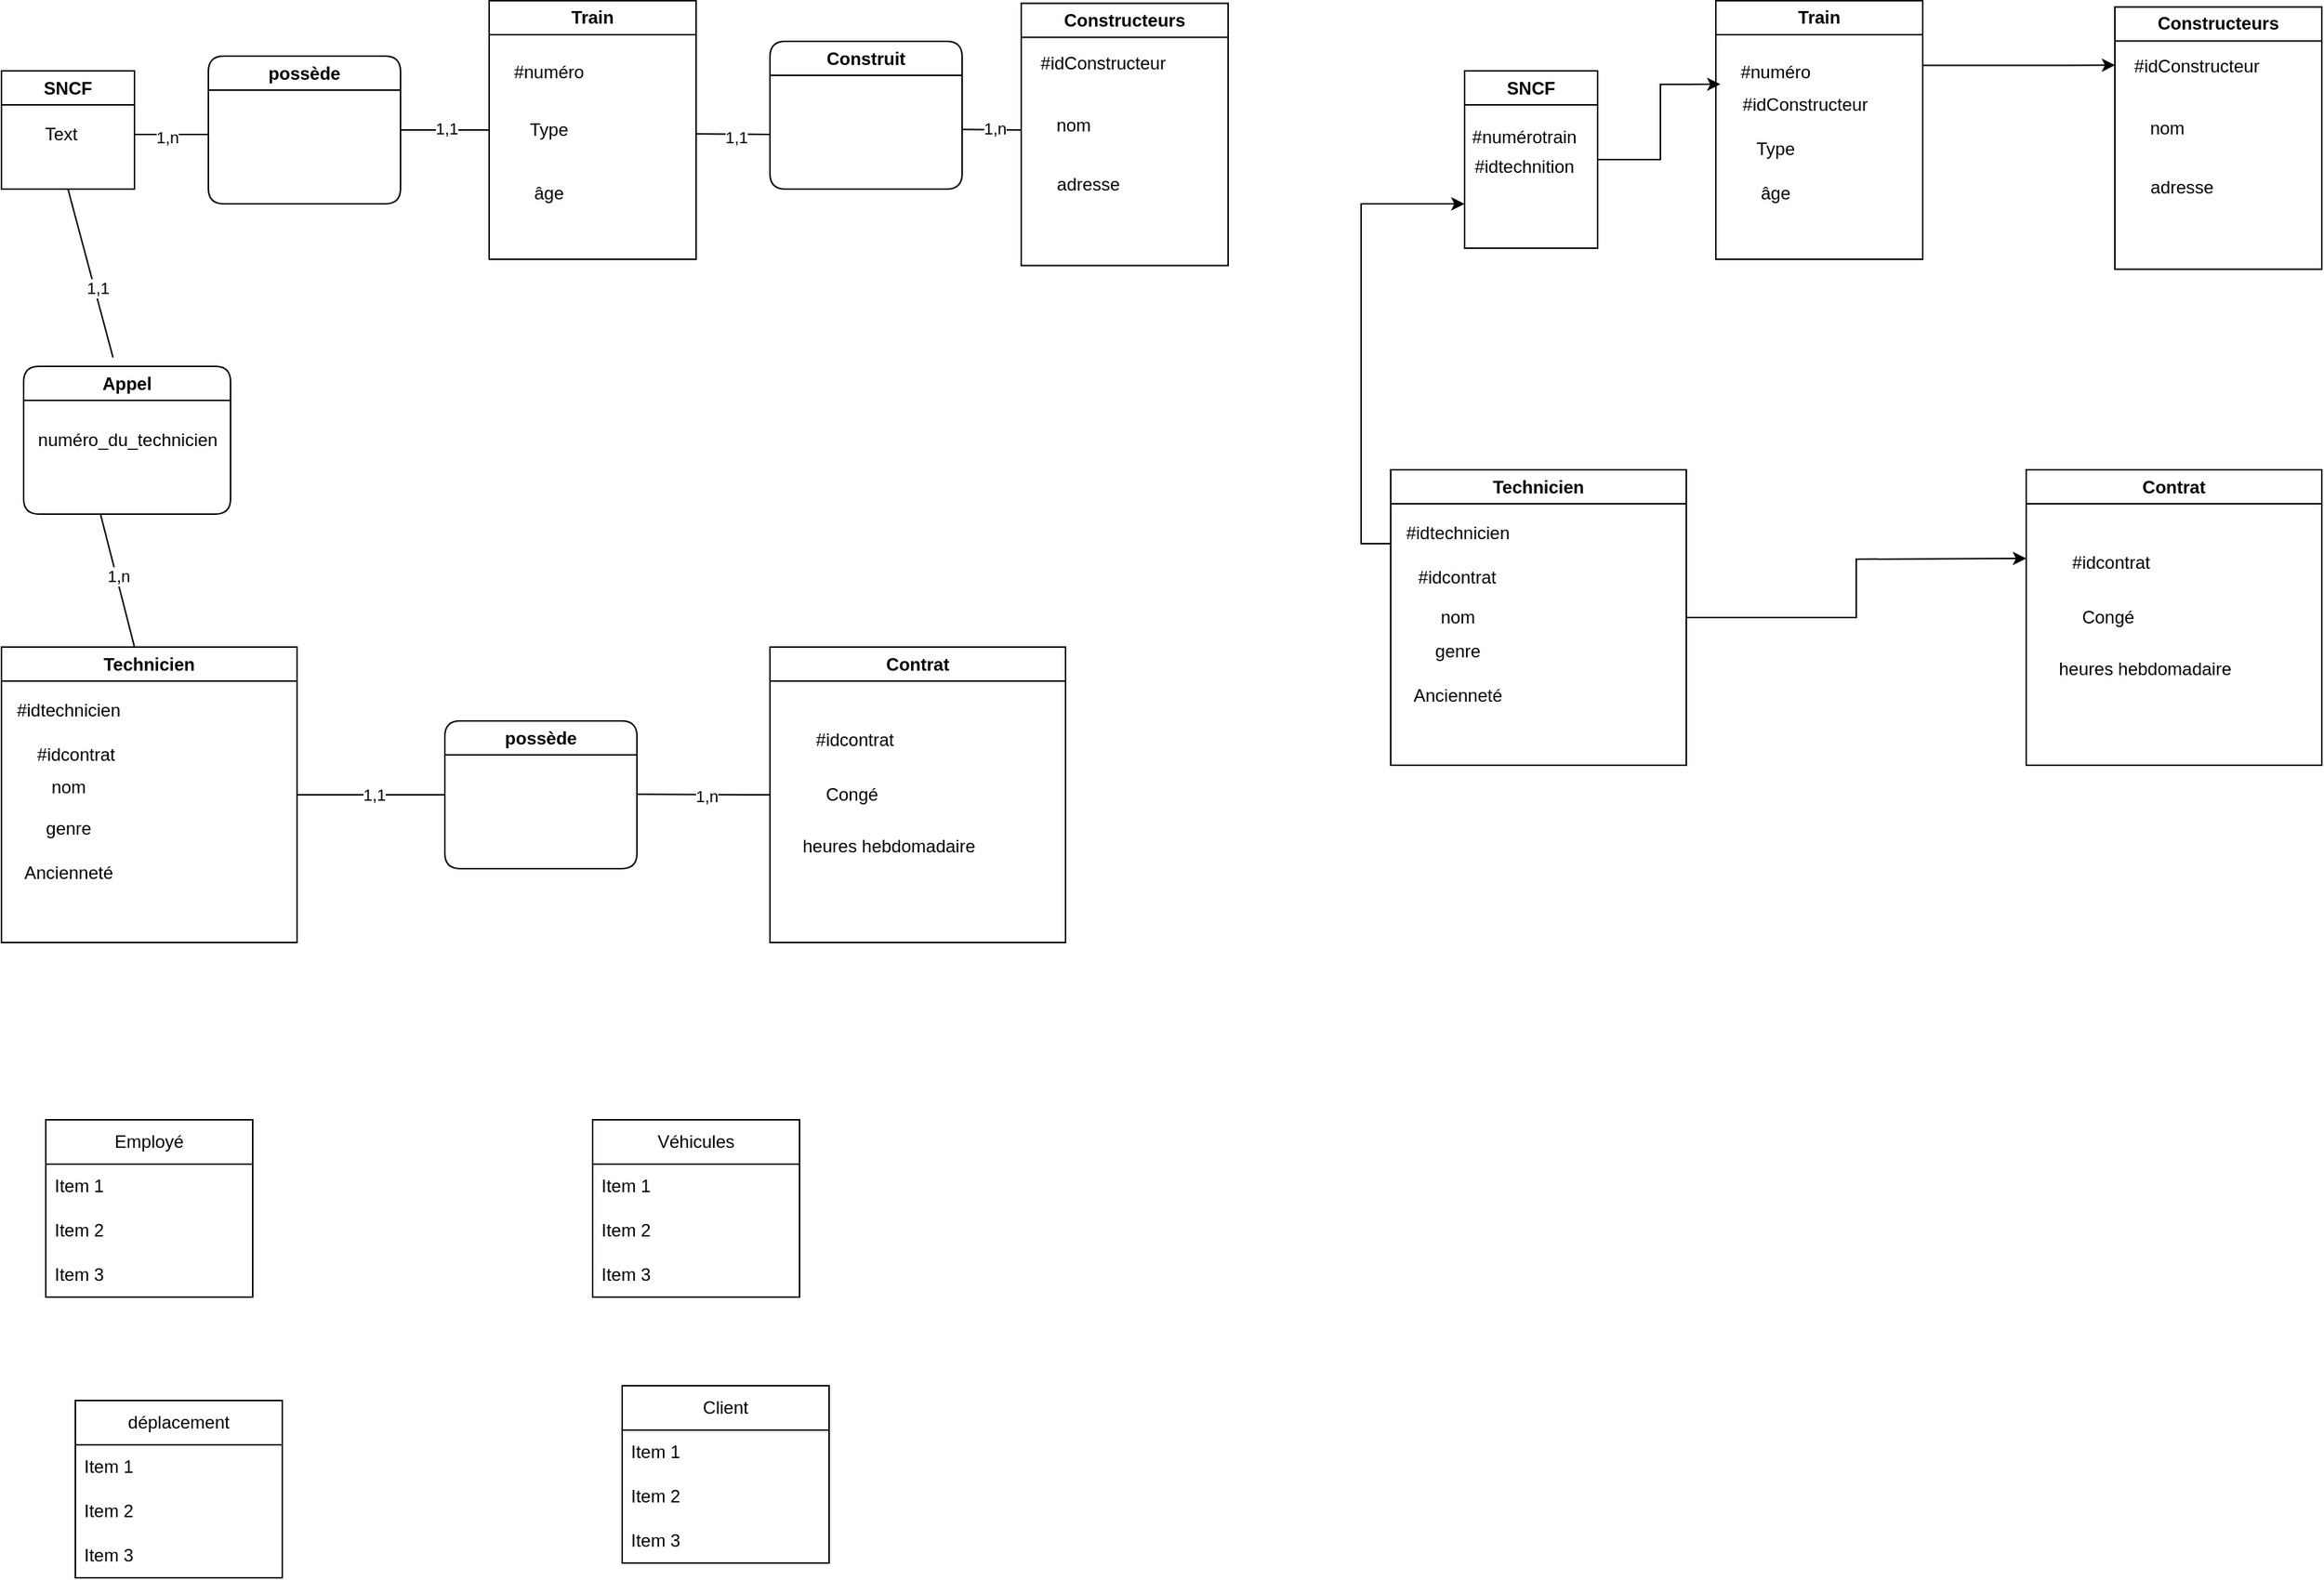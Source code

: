 <mxfile version="21.8.2" type="github">
  <diagram name="Page-1" id="RptNpgB0NOVmOBHb8Ufr">
    <mxGraphModel dx="839" dy="803" grid="1" gridSize="10" guides="1" tooltips="1" connect="1" arrows="1" fold="1" page="1" pageScale="1" pageWidth="827" pageHeight="1169" math="0" shadow="0">
      <root>
        <mxCell id="0" />
        <mxCell id="1" parent="0" />
        <mxCell id="SpCbUfIMT-LrCJDx6mqJ-2" value="SNCF" style="swimlane;whiteSpace=wrap;html=1;" parent="1" vertex="1">
          <mxGeometry y="80" width="90" height="80" as="geometry" />
        </mxCell>
        <mxCell id="SpCbUfIMT-LrCJDx6mqJ-4" value="Train" style="swimlane;whiteSpace=wrap;html=1;" parent="1" vertex="1">
          <mxGeometry x="330" y="32.5" width="140" height="175" as="geometry" />
        </mxCell>
        <mxCell id="SpCbUfIMT-LrCJDx6mqJ-8" value="Type" style="text;html=1;align=center;verticalAlign=middle;resizable=0;points=[];autosize=1;strokeColor=none;fillColor=none;" parent="SpCbUfIMT-LrCJDx6mqJ-4" vertex="1">
          <mxGeometry x="15" y="72.5" width="50" height="30" as="geometry" />
        </mxCell>
        <mxCell id="SpCbUfIMT-LrCJDx6mqJ-7" value="#numéro" style="text;html=1;align=center;verticalAlign=middle;resizable=0;points=[];autosize=1;strokeColor=none;fillColor=none;" parent="SpCbUfIMT-LrCJDx6mqJ-4" vertex="1">
          <mxGeometry x="5" y="33" width="70" height="30" as="geometry" />
        </mxCell>
        <mxCell id="SpCbUfIMT-LrCJDx6mqJ-9" value="âge" style="text;html=1;align=center;verticalAlign=middle;resizable=0;points=[];autosize=1;strokeColor=none;fillColor=none;" parent="SpCbUfIMT-LrCJDx6mqJ-4" vertex="1">
          <mxGeometry x="20" y="115" width="40" height="30" as="geometry" />
        </mxCell>
        <mxCell id="SpCbUfIMT-LrCJDx6mqJ-5" value="Constructeurs" style="swimlane;whiteSpace=wrap;html=1;" parent="1" vertex="1">
          <mxGeometry x="690" y="34.25" width="140" height="177.5" as="geometry" />
        </mxCell>
        <mxCell id="SpCbUfIMT-LrCJDx6mqJ-10" value="#idConstructeur" style="text;html=1;align=center;verticalAlign=middle;resizable=0;points=[];autosize=1;strokeColor=none;fillColor=none;" parent="SpCbUfIMT-LrCJDx6mqJ-5" vertex="1">
          <mxGeometry y="25.5" width="110" height="30" as="geometry" />
        </mxCell>
        <mxCell id="SpCbUfIMT-LrCJDx6mqJ-12" value="adresse" style="text;html=1;align=center;verticalAlign=middle;resizable=0;points=[];autosize=1;strokeColor=none;fillColor=none;" parent="SpCbUfIMT-LrCJDx6mqJ-5" vertex="1">
          <mxGeometry x="10" y="107.5" width="70" height="30" as="geometry" />
        </mxCell>
        <mxCell id="SpCbUfIMT-LrCJDx6mqJ-11" value="nom" style="text;html=1;align=center;verticalAlign=middle;resizable=0;points=[];autosize=1;strokeColor=none;fillColor=none;" parent="SpCbUfIMT-LrCJDx6mqJ-5" vertex="1">
          <mxGeometry x="10" y="67.5" width="50" height="30" as="geometry" />
        </mxCell>
        <mxCell id="SpCbUfIMT-LrCJDx6mqJ-6" value="Text" style="text;html=1;align=center;verticalAlign=middle;resizable=0;points=[];autosize=1;strokeColor=none;fillColor=none;" parent="1" vertex="1">
          <mxGeometry x="15" y="108" width="50" height="30" as="geometry" />
        </mxCell>
        <mxCell id="SpCbUfIMT-LrCJDx6mqJ-13" value="Technicien" style="swimlane;whiteSpace=wrap;html=1;" parent="1" vertex="1">
          <mxGeometry y="470" width="200" height="200" as="geometry" />
        </mxCell>
        <mxCell id="SpCbUfIMT-LrCJDx6mqJ-14" value="#idtechnicien" style="text;html=1;align=center;verticalAlign=middle;resizable=0;points=[];autosize=1;strokeColor=none;fillColor=none;" parent="SpCbUfIMT-LrCJDx6mqJ-13" vertex="1">
          <mxGeometry y="28" width="90" height="30" as="geometry" />
        </mxCell>
        <mxCell id="SpCbUfIMT-LrCJDx6mqJ-15" value="nom" style="text;html=1;align=center;verticalAlign=middle;resizable=0;points=[];autosize=1;strokeColor=none;fillColor=none;" parent="SpCbUfIMT-LrCJDx6mqJ-13" vertex="1">
          <mxGeometry x="20" y="80" width="50" height="30" as="geometry" />
        </mxCell>
        <mxCell id="SpCbUfIMT-LrCJDx6mqJ-17" value="Ancienneté" style="text;html=1;align=center;verticalAlign=middle;resizable=0;points=[];autosize=1;strokeColor=none;fillColor=none;" parent="SpCbUfIMT-LrCJDx6mqJ-13" vertex="1">
          <mxGeometry x="5" y="138" width="80" height="30" as="geometry" />
        </mxCell>
        <mxCell id="SpCbUfIMT-LrCJDx6mqJ-16" value="genre" style="text;html=1;align=center;verticalAlign=middle;resizable=0;points=[];autosize=1;strokeColor=none;fillColor=none;" parent="SpCbUfIMT-LrCJDx6mqJ-13" vertex="1">
          <mxGeometry x="20" y="108" width="50" height="30" as="geometry" />
        </mxCell>
        <mxCell id="sLqvwRt46DNVfX5XH8Zd-34" value="#idcontrat" style="text;html=1;align=center;verticalAlign=middle;resizable=0;points=[];autosize=1;strokeColor=none;fillColor=none;" vertex="1" parent="SpCbUfIMT-LrCJDx6mqJ-13">
          <mxGeometry x="10" y="58" width="80" height="30" as="geometry" />
        </mxCell>
        <mxCell id="SpCbUfIMT-LrCJDx6mqJ-21" value="Contrat" style="swimlane;whiteSpace=wrap;html=1;" parent="1" vertex="1">
          <mxGeometry x="520" y="470" width="200" height="200" as="geometry" />
        </mxCell>
        <mxCell id="SpCbUfIMT-LrCJDx6mqJ-22" value="#idcontrat" style="text;html=1;align=center;verticalAlign=middle;resizable=0;points=[];autosize=1;strokeColor=none;fillColor=none;" parent="SpCbUfIMT-LrCJDx6mqJ-21" vertex="1">
          <mxGeometry x="17" y="48" width="80" height="30" as="geometry" />
        </mxCell>
        <mxCell id="SpCbUfIMT-LrCJDx6mqJ-23" value="Congé" style="text;html=1;align=center;verticalAlign=middle;resizable=0;points=[];autosize=1;strokeColor=none;fillColor=none;" parent="SpCbUfIMT-LrCJDx6mqJ-21" vertex="1">
          <mxGeometry x="25" y="85" width="60" height="30" as="geometry" />
        </mxCell>
        <mxCell id="SpCbUfIMT-LrCJDx6mqJ-24" value="heures hebdomadaire" style="text;html=1;align=center;verticalAlign=middle;resizable=0;points=[];autosize=1;strokeColor=none;fillColor=none;" parent="SpCbUfIMT-LrCJDx6mqJ-21" vertex="1">
          <mxGeometry x="10" y="120" width="140" height="30" as="geometry" />
        </mxCell>
        <mxCell id="SpCbUfIMT-LrCJDx6mqJ-28" value="possède" style="swimlane;whiteSpace=wrap;html=1;rounded=1;" parent="1" vertex="1">
          <mxGeometry x="140" y="70" width="130" height="100" as="geometry" />
        </mxCell>
        <mxCell id="SpCbUfIMT-LrCJDx6mqJ-29" value="Construit" style="swimlane;whiteSpace=wrap;html=1;rounded=1;" parent="1" vertex="1">
          <mxGeometry x="520" y="60" width="130" height="100" as="geometry" />
        </mxCell>
        <mxCell id="SpCbUfIMT-LrCJDx6mqJ-30" value="Appel" style="swimlane;whiteSpace=wrap;html=1;rounded=1;" parent="1" vertex="1">
          <mxGeometry x="15" y="280" width="140" height="100" as="geometry" />
        </mxCell>
        <mxCell id="sLqvwRt46DNVfX5XH8Zd-35" value="numéro_du_technicien&lt;br&gt;" style="text;html=1;align=center;verticalAlign=middle;resizable=0;points=[];autosize=1;strokeColor=none;fillColor=none;" vertex="1" parent="SpCbUfIMT-LrCJDx6mqJ-30">
          <mxGeometry y="35" width="140" height="30" as="geometry" />
        </mxCell>
        <mxCell id="SpCbUfIMT-LrCJDx6mqJ-31" value="possède" style="swimlane;whiteSpace=wrap;html=1;rounded=1;" parent="1" vertex="1">
          <mxGeometry x="300" y="520" width="130" height="100" as="geometry" />
        </mxCell>
        <mxCell id="SpCbUfIMT-LrCJDx6mqJ-32" value="" style="endArrow=none;html=1;rounded=0;entryX=0.5;entryY=1;entryDx=0;entryDy=0;exitX=0.432;exitY=-0.06;exitDx=0;exitDy=0;exitPerimeter=0;" parent="1" source="SpCbUfIMT-LrCJDx6mqJ-30" target="SpCbUfIMT-LrCJDx6mqJ-2" edge="1">
          <mxGeometry width="50" height="50" relative="1" as="geometry">
            <mxPoint x="250" y="270" as="sourcePoint" />
            <mxPoint x="300" y="220" as="targetPoint" />
          </mxGeometry>
        </mxCell>
        <mxCell id="SpCbUfIMT-LrCJDx6mqJ-45" value="1,1" style="edgeLabel;html=1;align=center;verticalAlign=middle;resizable=0;points=[];" parent="SpCbUfIMT-LrCJDx6mqJ-32" vertex="1" connectable="0">
          <mxGeometry x="-0.183" y="-2" relative="1" as="geometry">
            <mxPoint as="offset" />
          </mxGeometry>
        </mxCell>
        <mxCell id="SpCbUfIMT-LrCJDx6mqJ-33" value="" style="endArrow=none;html=1;rounded=0;entryX=0.5;entryY=1;entryDx=0;entryDy=0;" parent="1" edge="1">
          <mxGeometry width="50" height="50" relative="1" as="geometry">
            <mxPoint x="90" y="470" as="sourcePoint" />
            <mxPoint x="67" y="380" as="targetPoint" />
          </mxGeometry>
        </mxCell>
        <mxCell id="SpCbUfIMT-LrCJDx6mqJ-46" value="1,n" style="edgeLabel;html=1;align=center;verticalAlign=middle;resizable=0;points=[];" parent="SpCbUfIMT-LrCJDx6mqJ-33" vertex="1" connectable="0">
          <mxGeometry x="0.07" y="-1" relative="1" as="geometry">
            <mxPoint as="offset" />
          </mxGeometry>
        </mxCell>
        <mxCell id="SpCbUfIMT-LrCJDx6mqJ-34" value="" style="endArrow=none;html=1;rounded=0;entryX=0;entryY=0.5;entryDx=0;entryDy=0;" parent="1" target="SpCbUfIMT-LrCJDx6mqJ-31" edge="1">
          <mxGeometry width="50" height="50" relative="1" as="geometry">
            <mxPoint x="200" y="570" as="sourcePoint" />
            <mxPoint x="77" y="390" as="targetPoint" />
          </mxGeometry>
        </mxCell>
        <mxCell id="SpCbUfIMT-LrCJDx6mqJ-47" value="1,1" style="edgeLabel;html=1;align=center;verticalAlign=middle;resizable=0;points=[];" parent="SpCbUfIMT-LrCJDx6mqJ-34" vertex="1" connectable="0">
          <mxGeometry x="0.03" relative="1" as="geometry">
            <mxPoint as="offset" />
          </mxGeometry>
        </mxCell>
        <mxCell id="SpCbUfIMT-LrCJDx6mqJ-35" value="" style="endArrow=none;html=1;rounded=0;" parent="1" edge="1">
          <mxGeometry width="50" height="50" relative="1" as="geometry">
            <mxPoint x="430" y="569.57" as="sourcePoint" />
            <mxPoint x="520" y="570" as="targetPoint" />
          </mxGeometry>
        </mxCell>
        <mxCell id="SpCbUfIMT-LrCJDx6mqJ-48" value="1,n" style="edgeLabel;html=1;align=center;verticalAlign=middle;resizable=0;points=[];" parent="SpCbUfIMT-LrCJDx6mqJ-35" vertex="1" connectable="0">
          <mxGeometry x="0.039" y="-1" relative="1" as="geometry">
            <mxPoint as="offset" />
          </mxGeometry>
        </mxCell>
        <mxCell id="SpCbUfIMT-LrCJDx6mqJ-37" value="" style="endArrow=none;html=1;rounded=0;" parent="1" edge="1">
          <mxGeometry width="50" height="50" relative="1" as="geometry">
            <mxPoint x="90" y="123" as="sourcePoint" />
            <mxPoint x="140" y="123" as="targetPoint" />
          </mxGeometry>
        </mxCell>
        <mxCell id="SpCbUfIMT-LrCJDx6mqJ-41" value="1,n" style="edgeLabel;html=1;align=center;verticalAlign=middle;resizable=0;points=[];" parent="SpCbUfIMT-LrCJDx6mqJ-37" vertex="1" connectable="0">
          <mxGeometry x="-0.114" y="-2" relative="1" as="geometry">
            <mxPoint as="offset" />
          </mxGeometry>
        </mxCell>
        <mxCell id="SpCbUfIMT-LrCJDx6mqJ-38" value="" style="endArrow=none;html=1;rounded=0;exitX=1;exitY=0.5;exitDx=0;exitDy=0;entryX=0;entryY=0.5;entryDx=0;entryDy=0;" parent="1" source="SpCbUfIMT-LrCJDx6mqJ-28" target="SpCbUfIMT-LrCJDx6mqJ-4" edge="1">
          <mxGeometry width="50" height="50" relative="1" as="geometry">
            <mxPoint x="100" y="133" as="sourcePoint" />
            <mxPoint x="150" y="133" as="targetPoint" />
          </mxGeometry>
        </mxCell>
        <mxCell id="SpCbUfIMT-LrCJDx6mqJ-42" value="1,1" style="edgeLabel;html=1;align=center;verticalAlign=middle;resizable=0;points=[];" parent="SpCbUfIMT-LrCJDx6mqJ-38" vertex="1" connectable="0">
          <mxGeometry x="0.036" y="1" relative="1" as="geometry">
            <mxPoint as="offset" />
          </mxGeometry>
        </mxCell>
        <mxCell id="SpCbUfIMT-LrCJDx6mqJ-39" value="" style="endArrow=none;html=1;rounded=0;exitX=1;exitY=0.5;exitDx=0;exitDy=0;" parent="1" edge="1">
          <mxGeometry width="50" height="50" relative="1" as="geometry">
            <mxPoint x="470" y="122.57" as="sourcePoint" />
            <mxPoint x="520" y="123" as="targetPoint" />
          </mxGeometry>
        </mxCell>
        <mxCell id="SpCbUfIMT-LrCJDx6mqJ-43" value="1,1" style="edgeLabel;html=1;align=center;verticalAlign=middle;resizable=0;points=[];" parent="SpCbUfIMT-LrCJDx6mqJ-39" vertex="1" connectable="0">
          <mxGeometry x="0.07" y="-2" relative="1" as="geometry">
            <mxPoint as="offset" />
          </mxGeometry>
        </mxCell>
        <mxCell id="SpCbUfIMT-LrCJDx6mqJ-40" value="" style="endArrow=none;html=1;rounded=0;exitX=1;exitY=0.5;exitDx=0;exitDy=0;" parent="1" edge="1">
          <mxGeometry width="50" height="50" relative="1" as="geometry">
            <mxPoint x="650" y="119.57" as="sourcePoint" />
            <mxPoint x="690" y="120" as="targetPoint" />
          </mxGeometry>
        </mxCell>
        <mxCell id="SpCbUfIMT-LrCJDx6mqJ-44" value="1,n" style="edgeLabel;html=1;align=center;verticalAlign=middle;resizable=0;points=[];" parent="SpCbUfIMT-LrCJDx6mqJ-40" vertex="1" connectable="0">
          <mxGeometry x="0.076" y="1" relative="1" as="geometry">
            <mxPoint as="offset" />
          </mxGeometry>
        </mxCell>
        <mxCell id="sLqvwRt46DNVfX5XH8Zd-1" value="Train" style="swimlane;whiteSpace=wrap;html=1;" vertex="1" parent="1">
          <mxGeometry x="1160" y="32.5" width="140" height="175" as="geometry" />
        </mxCell>
        <mxCell id="sLqvwRt46DNVfX5XH8Zd-2" value="Type" style="text;html=1;align=center;verticalAlign=middle;resizable=0;points=[];autosize=1;strokeColor=none;fillColor=none;" vertex="1" parent="sLqvwRt46DNVfX5XH8Zd-1">
          <mxGeometry x="15" y="85" width="50" height="30" as="geometry" />
        </mxCell>
        <mxCell id="sLqvwRt46DNVfX5XH8Zd-3" value="#numéro" style="text;html=1;align=center;verticalAlign=middle;resizable=0;points=[];autosize=1;strokeColor=none;fillColor=none;" vertex="1" parent="sLqvwRt46DNVfX5XH8Zd-1">
          <mxGeometry x="5" y="33" width="70" height="30" as="geometry" />
        </mxCell>
        <mxCell id="sLqvwRt46DNVfX5XH8Zd-4" value="âge" style="text;html=1;align=center;verticalAlign=middle;resizable=0;points=[];autosize=1;strokeColor=none;fillColor=none;" vertex="1" parent="sLqvwRt46DNVfX5XH8Zd-1">
          <mxGeometry x="20" y="115" width="40" height="30" as="geometry" />
        </mxCell>
        <mxCell id="sLqvwRt46DNVfX5XH8Zd-33" value="#idConstructeur" style="text;html=1;align=center;verticalAlign=middle;resizable=0;points=[];autosize=1;strokeColor=none;fillColor=none;" vertex="1" parent="sLqvwRt46DNVfX5XH8Zd-1">
          <mxGeometry x="5" y="55" width="110" height="30" as="geometry" />
        </mxCell>
        <mxCell id="sLqvwRt46DNVfX5XH8Zd-9" value="Constructeurs" style="swimlane;whiteSpace=wrap;html=1;" vertex="1" parent="1">
          <mxGeometry x="1430" y="36.75" width="140" height="177.5" as="geometry" />
        </mxCell>
        <mxCell id="sLqvwRt46DNVfX5XH8Zd-10" value="#idConstructeur" style="text;html=1;align=center;verticalAlign=middle;resizable=0;points=[];autosize=1;strokeColor=none;fillColor=none;" vertex="1" parent="sLqvwRt46DNVfX5XH8Zd-9">
          <mxGeometry y="25.5" width="110" height="30" as="geometry" />
        </mxCell>
        <mxCell id="sLqvwRt46DNVfX5XH8Zd-11" value="adresse" style="text;html=1;align=center;verticalAlign=middle;resizable=0;points=[];autosize=1;strokeColor=none;fillColor=none;" vertex="1" parent="sLqvwRt46DNVfX5XH8Zd-9">
          <mxGeometry x="10" y="107.5" width="70" height="30" as="geometry" />
        </mxCell>
        <mxCell id="sLqvwRt46DNVfX5XH8Zd-12" value="nom" style="text;html=1;align=center;verticalAlign=middle;resizable=0;points=[];autosize=1;strokeColor=none;fillColor=none;" vertex="1" parent="sLqvwRt46DNVfX5XH8Zd-9">
          <mxGeometry x="10" y="67.5" width="50" height="30" as="geometry" />
        </mxCell>
        <mxCell id="sLqvwRt46DNVfX5XH8Zd-13" value="Contrat" style="swimlane;whiteSpace=wrap;html=1;" vertex="1" parent="1">
          <mxGeometry x="1370" y="350" width="200" height="200" as="geometry" />
        </mxCell>
        <mxCell id="sLqvwRt46DNVfX5XH8Zd-14" value="#idcontrat" style="text;html=1;align=center;verticalAlign=middle;resizable=0;points=[];autosize=1;strokeColor=none;fillColor=none;" vertex="1" parent="sLqvwRt46DNVfX5XH8Zd-13">
          <mxGeometry x="17" y="48" width="80" height="30" as="geometry" />
        </mxCell>
        <mxCell id="sLqvwRt46DNVfX5XH8Zd-15" value="Congé" style="text;html=1;align=center;verticalAlign=middle;resizable=0;points=[];autosize=1;strokeColor=none;fillColor=none;" vertex="1" parent="sLqvwRt46DNVfX5XH8Zd-13">
          <mxGeometry x="25" y="85" width="60" height="30" as="geometry" />
        </mxCell>
        <mxCell id="sLqvwRt46DNVfX5XH8Zd-16" value="heures hebdomadaire" style="text;html=1;align=center;verticalAlign=middle;resizable=0;points=[];autosize=1;strokeColor=none;fillColor=none;" vertex="1" parent="sLqvwRt46DNVfX5XH8Zd-13">
          <mxGeometry x="10" y="120" width="140" height="30" as="geometry" />
        </mxCell>
        <mxCell id="sLqvwRt46DNVfX5XH8Zd-26" style="edgeStyle=orthogonalEdgeStyle;rounded=0;orthogonalLoop=1;jettySize=auto;html=1;exitX=1;exitY=0.5;exitDx=0;exitDy=0;" edge="1" parent="1" source="sLqvwRt46DNVfX5XH8Zd-17">
          <mxGeometry relative="1" as="geometry">
            <mxPoint x="1370" y="410" as="targetPoint" />
          </mxGeometry>
        </mxCell>
        <mxCell id="sLqvwRt46DNVfX5XH8Zd-27" style="edgeStyle=orthogonalEdgeStyle;rounded=0;orthogonalLoop=1;jettySize=auto;html=1;exitX=0;exitY=0.25;exitDx=0;exitDy=0;entryX=0;entryY=0.75;entryDx=0;entryDy=0;" edge="1" parent="1" source="sLqvwRt46DNVfX5XH8Zd-17" target="sLqvwRt46DNVfX5XH8Zd-22">
          <mxGeometry relative="1" as="geometry" />
        </mxCell>
        <mxCell id="sLqvwRt46DNVfX5XH8Zd-17" value="Technicien" style="swimlane;whiteSpace=wrap;html=1;" vertex="1" parent="1">
          <mxGeometry x="940" y="350" width="200" height="200" as="geometry" />
        </mxCell>
        <mxCell id="sLqvwRt46DNVfX5XH8Zd-18" value="#idtechnicien" style="text;html=1;align=center;verticalAlign=middle;resizable=0;points=[];autosize=1;strokeColor=none;fillColor=none;" vertex="1" parent="sLqvwRt46DNVfX5XH8Zd-17">
          <mxGeometry y="28" width="90" height="30" as="geometry" />
        </mxCell>
        <mxCell id="sLqvwRt46DNVfX5XH8Zd-19" value="nom" style="text;html=1;align=center;verticalAlign=middle;resizable=0;points=[];autosize=1;strokeColor=none;fillColor=none;" vertex="1" parent="sLqvwRt46DNVfX5XH8Zd-17">
          <mxGeometry x="20" y="85" width="50" height="30" as="geometry" />
        </mxCell>
        <mxCell id="sLqvwRt46DNVfX5XH8Zd-20" value="Ancienneté" style="text;html=1;align=center;verticalAlign=middle;resizable=0;points=[];autosize=1;strokeColor=none;fillColor=none;" vertex="1" parent="sLqvwRt46DNVfX5XH8Zd-17">
          <mxGeometry x="5" y="138" width="80" height="30" as="geometry" />
        </mxCell>
        <mxCell id="sLqvwRt46DNVfX5XH8Zd-21" value="genre" style="text;html=1;align=center;verticalAlign=middle;resizable=0;points=[];autosize=1;strokeColor=none;fillColor=none;" vertex="1" parent="sLqvwRt46DNVfX5XH8Zd-17">
          <mxGeometry x="20" y="108" width="50" height="30" as="geometry" />
        </mxCell>
        <mxCell id="sLqvwRt46DNVfX5XH8Zd-28" value="#idcontrat" style="text;html=1;strokeColor=none;fillColor=none;align=center;verticalAlign=middle;whiteSpace=wrap;rounded=0;" vertex="1" parent="sLqvwRt46DNVfX5XH8Zd-17">
          <mxGeometry x="15" y="58" width="60" height="30" as="geometry" />
        </mxCell>
        <mxCell id="sLqvwRt46DNVfX5XH8Zd-22" value="SNCF" style="swimlane;whiteSpace=wrap;html=1;" vertex="1" parent="1">
          <mxGeometry x="990" y="80" width="90" height="120" as="geometry" />
        </mxCell>
        <mxCell id="sLqvwRt46DNVfX5XH8Zd-29" value="#numérotrain" style="text;html=1;align=center;verticalAlign=middle;resizable=0;points=[];autosize=1;strokeColor=none;fillColor=none;" vertex="1" parent="sLqvwRt46DNVfX5XH8Zd-22">
          <mxGeometry x="-5" y="30" width="90" height="30" as="geometry" />
        </mxCell>
        <mxCell id="sLqvwRt46DNVfX5XH8Zd-31" value="#idtechnition" style="text;html=1;align=center;verticalAlign=middle;resizable=0;points=[];autosize=1;strokeColor=none;fillColor=none;" vertex="1" parent="sLqvwRt46DNVfX5XH8Zd-22">
          <mxGeometry x="-5" y="50" width="90" height="30" as="geometry" />
        </mxCell>
        <mxCell id="sLqvwRt46DNVfX5XH8Zd-24" style="edgeStyle=orthogonalEdgeStyle;rounded=0;orthogonalLoop=1;jettySize=auto;html=1;entryX=-0.027;entryY=0.785;entryDx=0;entryDy=0;entryPerimeter=0;" edge="1" parent="1" source="sLqvwRt46DNVfX5XH8Zd-22" target="sLqvwRt46DNVfX5XH8Zd-3">
          <mxGeometry relative="1" as="geometry" />
        </mxCell>
        <mxCell id="sLqvwRt46DNVfX5XH8Zd-25" style="edgeStyle=orthogonalEdgeStyle;rounded=0;orthogonalLoop=1;jettySize=auto;html=1;exitX=1;exitY=0.25;exitDx=0;exitDy=0;entryX=0.002;entryY=0.462;entryDx=0;entryDy=0;entryPerimeter=0;" edge="1" parent="1" source="sLqvwRt46DNVfX5XH8Zd-1" target="sLqvwRt46DNVfX5XH8Zd-10">
          <mxGeometry relative="1" as="geometry" />
        </mxCell>
        <mxCell id="sLqvwRt46DNVfX5XH8Zd-36" value="Employé" style="swimlane;fontStyle=0;childLayout=stackLayout;horizontal=1;startSize=30;horizontalStack=0;resizeParent=1;resizeParentMax=0;resizeLast=0;collapsible=1;marginBottom=0;whiteSpace=wrap;html=1;" vertex="1" parent="1">
          <mxGeometry x="30" y="790" width="140" height="120" as="geometry" />
        </mxCell>
        <mxCell id="sLqvwRt46DNVfX5XH8Zd-37" value="Item 1" style="text;strokeColor=none;fillColor=none;align=left;verticalAlign=middle;spacingLeft=4;spacingRight=4;overflow=hidden;points=[[0,0.5],[1,0.5]];portConstraint=eastwest;rotatable=0;whiteSpace=wrap;html=1;" vertex="1" parent="sLqvwRt46DNVfX5XH8Zd-36">
          <mxGeometry y="30" width="140" height="30" as="geometry" />
        </mxCell>
        <mxCell id="sLqvwRt46DNVfX5XH8Zd-38" value="Item 2" style="text;strokeColor=none;fillColor=none;align=left;verticalAlign=middle;spacingLeft=4;spacingRight=4;overflow=hidden;points=[[0,0.5],[1,0.5]];portConstraint=eastwest;rotatable=0;whiteSpace=wrap;html=1;" vertex="1" parent="sLqvwRt46DNVfX5XH8Zd-36">
          <mxGeometry y="60" width="140" height="30" as="geometry" />
        </mxCell>
        <mxCell id="sLqvwRt46DNVfX5XH8Zd-39" value="Item 3" style="text;strokeColor=none;fillColor=none;align=left;verticalAlign=middle;spacingLeft=4;spacingRight=4;overflow=hidden;points=[[0,0.5],[1,0.5]];portConstraint=eastwest;rotatable=0;whiteSpace=wrap;html=1;" vertex="1" parent="sLqvwRt46DNVfX5XH8Zd-36">
          <mxGeometry y="90" width="140" height="30" as="geometry" />
        </mxCell>
        <mxCell id="sLqvwRt46DNVfX5XH8Zd-40" value="Véhicules" style="swimlane;fontStyle=0;childLayout=stackLayout;horizontal=1;startSize=30;horizontalStack=0;resizeParent=1;resizeParentMax=0;resizeLast=0;collapsible=1;marginBottom=0;whiteSpace=wrap;html=1;" vertex="1" parent="1">
          <mxGeometry x="400" y="790" width="140" height="120" as="geometry" />
        </mxCell>
        <mxCell id="sLqvwRt46DNVfX5XH8Zd-41" value="Item 1" style="text;strokeColor=none;fillColor=none;align=left;verticalAlign=middle;spacingLeft=4;spacingRight=4;overflow=hidden;points=[[0,0.5],[1,0.5]];portConstraint=eastwest;rotatable=0;whiteSpace=wrap;html=1;" vertex="1" parent="sLqvwRt46DNVfX5XH8Zd-40">
          <mxGeometry y="30" width="140" height="30" as="geometry" />
        </mxCell>
        <mxCell id="sLqvwRt46DNVfX5XH8Zd-42" value="Item 2" style="text;strokeColor=none;fillColor=none;align=left;verticalAlign=middle;spacingLeft=4;spacingRight=4;overflow=hidden;points=[[0,0.5],[1,0.5]];portConstraint=eastwest;rotatable=0;whiteSpace=wrap;html=1;" vertex="1" parent="sLqvwRt46DNVfX5XH8Zd-40">
          <mxGeometry y="60" width="140" height="30" as="geometry" />
        </mxCell>
        <mxCell id="sLqvwRt46DNVfX5XH8Zd-43" value="Item 3" style="text;strokeColor=none;fillColor=none;align=left;verticalAlign=middle;spacingLeft=4;spacingRight=4;overflow=hidden;points=[[0,0.5],[1,0.5]];portConstraint=eastwest;rotatable=0;whiteSpace=wrap;html=1;" vertex="1" parent="sLqvwRt46DNVfX5XH8Zd-40">
          <mxGeometry y="90" width="140" height="30" as="geometry" />
        </mxCell>
        <mxCell id="sLqvwRt46DNVfX5XH8Zd-44" value="déplacement" style="swimlane;fontStyle=0;childLayout=stackLayout;horizontal=1;startSize=30;horizontalStack=0;resizeParent=1;resizeParentMax=0;resizeLast=0;collapsible=1;marginBottom=0;whiteSpace=wrap;html=1;" vertex="1" parent="1">
          <mxGeometry x="50" y="980" width="140" height="120" as="geometry" />
        </mxCell>
        <mxCell id="sLqvwRt46DNVfX5XH8Zd-45" value="Item 1" style="text;strokeColor=none;fillColor=none;align=left;verticalAlign=middle;spacingLeft=4;spacingRight=4;overflow=hidden;points=[[0,0.5],[1,0.5]];portConstraint=eastwest;rotatable=0;whiteSpace=wrap;html=1;" vertex="1" parent="sLqvwRt46DNVfX5XH8Zd-44">
          <mxGeometry y="30" width="140" height="30" as="geometry" />
        </mxCell>
        <mxCell id="sLqvwRt46DNVfX5XH8Zd-46" value="Item 2" style="text;strokeColor=none;fillColor=none;align=left;verticalAlign=middle;spacingLeft=4;spacingRight=4;overflow=hidden;points=[[0,0.5],[1,0.5]];portConstraint=eastwest;rotatable=0;whiteSpace=wrap;html=1;" vertex="1" parent="sLqvwRt46DNVfX5XH8Zd-44">
          <mxGeometry y="60" width="140" height="30" as="geometry" />
        </mxCell>
        <mxCell id="sLqvwRt46DNVfX5XH8Zd-47" value="Item 3" style="text;strokeColor=none;fillColor=none;align=left;verticalAlign=middle;spacingLeft=4;spacingRight=4;overflow=hidden;points=[[0,0.5],[1,0.5]];portConstraint=eastwest;rotatable=0;whiteSpace=wrap;html=1;" vertex="1" parent="sLqvwRt46DNVfX5XH8Zd-44">
          <mxGeometry y="90" width="140" height="30" as="geometry" />
        </mxCell>
        <mxCell id="sLqvwRt46DNVfX5XH8Zd-48" value="Client" style="swimlane;fontStyle=0;childLayout=stackLayout;horizontal=1;startSize=30;horizontalStack=0;resizeParent=1;resizeParentMax=0;resizeLast=0;collapsible=1;marginBottom=0;whiteSpace=wrap;html=1;" vertex="1" parent="1">
          <mxGeometry x="420" y="970" width="140" height="120" as="geometry" />
        </mxCell>
        <mxCell id="sLqvwRt46DNVfX5XH8Zd-49" value="Item 1" style="text;strokeColor=none;fillColor=none;align=left;verticalAlign=middle;spacingLeft=4;spacingRight=4;overflow=hidden;points=[[0,0.5],[1,0.5]];portConstraint=eastwest;rotatable=0;whiteSpace=wrap;html=1;" vertex="1" parent="sLqvwRt46DNVfX5XH8Zd-48">
          <mxGeometry y="30" width="140" height="30" as="geometry" />
        </mxCell>
        <mxCell id="sLqvwRt46DNVfX5XH8Zd-50" value="Item 2" style="text;strokeColor=none;fillColor=none;align=left;verticalAlign=middle;spacingLeft=4;spacingRight=4;overflow=hidden;points=[[0,0.5],[1,0.5]];portConstraint=eastwest;rotatable=0;whiteSpace=wrap;html=1;" vertex="1" parent="sLqvwRt46DNVfX5XH8Zd-48">
          <mxGeometry y="60" width="140" height="30" as="geometry" />
        </mxCell>
        <mxCell id="sLqvwRt46DNVfX5XH8Zd-51" value="Item 3" style="text;strokeColor=none;fillColor=none;align=left;verticalAlign=middle;spacingLeft=4;spacingRight=4;overflow=hidden;points=[[0,0.5],[1,0.5]];portConstraint=eastwest;rotatable=0;whiteSpace=wrap;html=1;" vertex="1" parent="sLqvwRt46DNVfX5XH8Zd-48">
          <mxGeometry y="90" width="140" height="30" as="geometry" />
        </mxCell>
      </root>
    </mxGraphModel>
  </diagram>
</mxfile>
